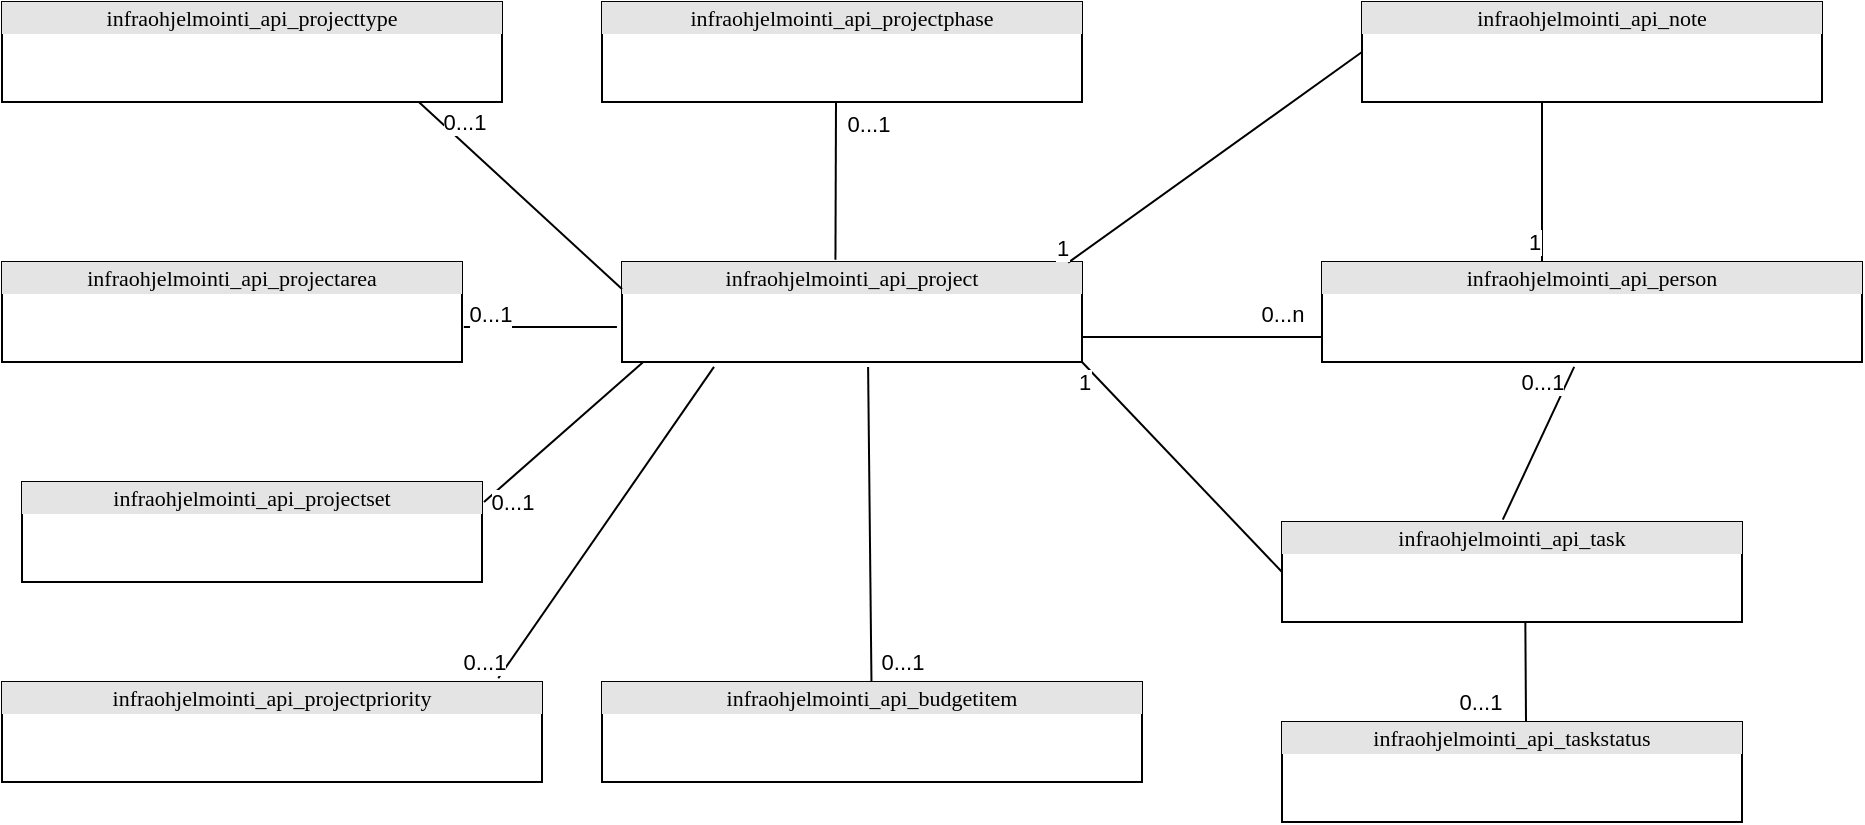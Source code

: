 <mxfile version="20.3.0" type="device"><diagram name="Page-1" id="2ca16b54-16f6-2749-3443-fa8db7711227"><mxGraphModel dx="1188" dy="739" grid="1" gridSize="10" guides="1" tooltips="1" connect="1" arrows="1" fold="1" page="1" pageScale="1" pageWidth="1100" pageHeight="850" background="none" math="0" shadow="0"><root><mxCell id="0"/><mxCell id="1" parent="0"/><mxCell id="2ed32ef02a7f4228-2" value="&lt;div style=&quot;box-sizing: border-box ; width: 100% ; background: #e4e4e4 ; padding: 2px&quot;&gt;&lt;p style=&quot;margin: 0px; font-variant-numeric: normal; font-variant-east-asian: normal; font-stretch: normal; font-size: 11px; line-height: normal; font-family: Menlo;&quot; class=&quot;p1&quot;&gt;&lt;span style=&quot;font-variant-ligatures: no-common-ligatures;&quot; class=&quot;s1&quot;&gt;infraohjelmointi_api_projecttype&lt;/span&gt;&lt;/p&gt;&lt;/div&gt;" style="verticalAlign=top;align=center;overflow=fill;html=1;rounded=0;shadow=0;comic=0;labelBackgroundColor=none;strokeWidth=1;fontFamily=Verdana;fontSize=12" parent="1" vertex="1"><mxGeometry x="150" y="150" width="250" height="50" as="geometry"/></mxCell><mxCell id="2ed32ef02a7f4228-7" value="&lt;div style=&quot;box-sizing: border-box; width: 100%; background: rgb(228, 228, 228); padding: 2px;&quot;&gt;&lt;p style=&quot;margin: 0px; font-variant-numeric: normal; font-variant-east-asian: normal; font-stretch: normal; font-size: 11px; line-height: normal; font-family: Menlo;&quot; class=&quot;p1&quot;&gt;&lt;span style=&quot;font-variant-ligatures: no-common-ligatures;&quot; class=&quot;s1&quot;&gt;infraohjelmointi_api_projectphase&lt;/span&gt;&lt;/p&gt;&lt;/div&gt;" style="verticalAlign=top;align=center;overflow=fill;html=1;rounded=0;shadow=0;comic=0;labelBackgroundColor=none;strokeWidth=1;fontFamily=Verdana;fontSize=12" parent="1" vertex="1"><mxGeometry x="450" y="150" width="240" height="50" as="geometry"/></mxCell><mxCell id="2ed32ef02a7f4228-8" value="&lt;div style=&quot;box-sizing: border-box ; width: 100% ; background: #e4e4e4 ; padding: 2px&quot;&gt;&lt;p style=&quot;margin: 0px; font-variant-numeric: normal; font-variant-east-asian: normal; font-stretch: normal; font-size: 11px; line-height: normal; font-family: Menlo;&quot; class=&quot;p1&quot;&gt;&lt;span style=&quot;font-variant-ligatures: no-common-ligatures;&quot; class=&quot;s1&quot;&gt;infraohjelmointi_api_project&lt;/span&gt;&lt;/p&gt;&lt;/div&gt;" style="verticalAlign=top;align=center;overflow=fill;html=1;rounded=0;shadow=0;comic=0;labelBackgroundColor=none;strokeWidth=1;fontFamily=Verdana;fontSize=12" parent="1" vertex="1"><mxGeometry x="460" y="280" width="230" height="50" as="geometry"/></mxCell><mxCell id="_2660J1wZu7ZdbiPP0D2-7" value="&lt;div style=&quot;box-sizing: border-box ; width: 100% ; background: #e4e4e4 ; padding: 2px&quot;&gt;&lt;p style=&quot;margin: 0px; font-variant-numeric: normal; font-variant-east-asian: normal; font-stretch: normal; font-size: 11px; line-height: normal; font-family: Menlo;&quot; class=&quot;p1&quot;&gt;&lt;span style=&quot;font-variant-ligatures: no-common-ligatures;&quot; class=&quot;s1&quot;&gt;infraohjelmointi_api_projectarea&lt;/span&gt;&lt;/p&gt;&lt;/div&gt;" style="verticalAlign=top;align=center;overflow=fill;html=1;rounded=0;shadow=0;comic=0;labelBackgroundColor=none;strokeWidth=1;fontFamily=Verdana;fontSize=12" vertex="1" parent="1"><mxGeometry x="150" y="280" width="230" height="50" as="geometry"/></mxCell><mxCell id="_2660J1wZu7ZdbiPP0D2-8" value="&lt;div style=&quot;box-sizing: border-box ; width: 100% ; background: #e4e4e4 ; padding: 2px&quot;&gt;&lt;p style=&quot;margin: 0px; font-variant-numeric: normal; font-variant-east-asian: normal; font-stretch: normal; font-size: 11px; line-height: normal; font-family: Menlo;&quot; class=&quot;p1&quot;&gt;&lt;span style=&quot;font-variant-ligatures: no-common-ligatures;&quot; class=&quot;s1&quot;&gt;infraohjelmointi_api_projectset&lt;/span&gt;&lt;/p&gt;&lt;/div&gt;" style="verticalAlign=top;align=center;overflow=fill;html=1;rounded=0;shadow=0;comic=0;labelBackgroundColor=none;strokeWidth=1;fontFamily=Verdana;fontSize=12" vertex="1" parent="1"><mxGeometry x="160" y="390" width="230" height="50" as="geometry"/></mxCell><mxCell id="_2660J1wZu7ZdbiPP0D2-9" value="&lt;div style=&quot;box-sizing: border-box ; width: 100% ; background: #e4e4e4 ; padding: 2px&quot;&gt;&lt;p style=&quot;margin: 0px; font-variant-numeric: normal; font-variant-east-asian: normal; font-stretch: normal; font-size: 11px; line-height: normal; font-family: Menlo;&quot; class=&quot;p1&quot;&gt;&lt;span style=&quot;font-variant-ligatures: no-common-ligatures;&quot; class=&quot;s1&quot;&gt;infraohjelmointi_api_task&lt;/span&gt;&lt;/p&gt;&lt;/div&gt;" style="verticalAlign=top;align=center;overflow=fill;html=1;rounded=0;shadow=0;comic=0;labelBackgroundColor=none;strokeWidth=1;fontFamily=Verdana;fontSize=12" vertex="1" parent="1"><mxGeometry x="790" y="410" width="230" height="50" as="geometry"/></mxCell><mxCell id="_2660J1wZu7ZdbiPP0D2-10" value="&lt;div style=&quot;box-sizing: border-box ; width: 100% ; background: #e4e4e4 ; padding: 2px&quot;&gt;&lt;p style=&quot;margin: 0px; font-variant-numeric: normal; font-variant-east-asian: normal; font-stretch: normal; font-size: 11px; line-height: normal; font-family: Menlo;&quot; class=&quot;p1&quot;&gt;&lt;span style=&quot;font-variant-ligatures: no-common-ligatures;&quot; class=&quot;s1&quot;&gt;infraohjelmointi_api_taskstatus&lt;/span&gt;&lt;/p&gt;&lt;/div&gt;" style="verticalAlign=top;align=center;overflow=fill;html=1;rounded=0;shadow=0;comic=0;labelBackgroundColor=none;strokeWidth=1;fontFamily=Verdana;fontSize=12" vertex="1" parent="1"><mxGeometry x="790" y="510" width="230" height="50" as="geometry"/></mxCell><mxCell id="_2660J1wZu7ZdbiPP0D2-11" value="&lt;div style=&quot;box-sizing: border-box ; width: 100% ; background: #e4e4e4 ; padding: 2px&quot;&gt;&lt;p style=&quot;margin: 0px; font-variant-numeric: normal; font-variant-east-asian: normal; font-stretch: normal; font-size: 11px; line-height: normal; font-family: Menlo;&quot; class=&quot;p1&quot;&gt;&lt;span style=&quot;font-variant-ligatures: no-common-ligatures;&quot; class=&quot;s1&quot;&gt;infraohjelmointi_api_projectpriority&lt;/span&gt;&lt;/p&gt;&lt;/div&gt;" style="verticalAlign=top;align=center;overflow=fill;html=1;rounded=0;shadow=0;comic=0;labelBackgroundColor=none;strokeWidth=1;fontFamily=Verdana;fontSize=12" vertex="1" parent="1"><mxGeometry x="150" y="490" width="270" height="50" as="geometry"/></mxCell><mxCell id="_2660J1wZu7ZdbiPP0D2-12" value="&lt;div style=&quot;box-sizing: border-box ; width: 100% ; background: #e4e4e4 ; padding: 2px&quot;&gt;&lt;p style=&quot;margin: 0px; font-variant-numeric: normal; font-variant-east-asian: normal; font-stretch: normal; font-size: 11px; line-height: normal; font-family: Menlo;&quot; class=&quot;p1&quot;&gt;&lt;span style=&quot;font-variant-ligatures: no-common-ligatures;&quot; class=&quot;s1&quot;&gt;infraohjelmointi_api_person&lt;/span&gt;&lt;/p&gt;&lt;/div&gt;" style="verticalAlign=top;align=center;overflow=fill;html=1;rounded=0;shadow=0;comic=0;labelBackgroundColor=none;strokeWidth=1;fontFamily=Verdana;fontSize=12" vertex="1" parent="1"><mxGeometry x="810" y="280" width="270" height="50" as="geometry"/></mxCell><mxCell id="_2660J1wZu7ZdbiPP0D2-13" value="&lt;div style=&quot;box-sizing: border-box ; width: 100% ; background: #e4e4e4 ; padding: 2px&quot;&gt;&lt;p style=&quot;margin: 0px; font-variant-numeric: normal; font-variant-east-asian: normal; font-stretch: normal; font-size: 11px; line-height: normal; font-family: Menlo;&quot; class=&quot;p1&quot;&gt;&lt;span style=&quot;font-variant-ligatures: no-common-ligatures;&quot; class=&quot;s1&quot;&gt;infraohjelmointi_api_note&lt;/span&gt;&lt;/p&gt;&lt;/div&gt;" style="verticalAlign=top;align=center;overflow=fill;html=1;rounded=0;shadow=0;comic=0;labelBackgroundColor=none;strokeWidth=1;fontFamily=Verdana;fontSize=12" vertex="1" parent="1"><mxGeometry x="830" y="150" width="230" height="50" as="geometry"/></mxCell><mxCell id="_2660J1wZu7ZdbiPP0D2-14" value="&lt;div style=&quot;box-sizing: border-box ; width: 100% ; background: #e4e4e4 ; padding: 2px&quot;&gt;&lt;p style=&quot;margin: 0px; font-variant-numeric: normal; font-variant-east-asian: normal; font-stretch: normal; font-size: 11px; line-height: normal; font-family: Menlo;&quot; class=&quot;p1&quot;&gt;&lt;span style=&quot;font-variant-ligatures: no-common-ligatures;&quot; class=&quot;s1&quot;&gt;infraohjelmointi_api_budgetitem&lt;/span&gt;&lt;/p&gt;&lt;/div&gt;" style="verticalAlign=top;align=center;overflow=fill;html=1;rounded=0;shadow=0;comic=0;labelBackgroundColor=none;strokeWidth=1;fontFamily=Verdana;fontSize=12" vertex="1" parent="1"><mxGeometry x="450" y="490" width="270" height="50" as="geometry"/></mxCell><object label="" fghfghfg="" id="_2660J1wZu7ZdbiPP0D2-440"><mxCell style="endArrow=none;html=1;rounded=0;exitX=-0.011;exitY=0.649;exitDx=0;exitDy=0;exitPerimeter=0;entryX=1.004;entryY=0.649;entryDx=0;entryDy=0;entryPerimeter=0;" edge="1" parent="1" source="2ed32ef02a7f4228-8" target="_2660J1wZu7ZdbiPP0D2-7"><mxGeometry width="50" height="50" relative="1" as="geometry"><mxPoint x="630" y="300" as="sourcePoint"/><mxPoint x="780" y="240" as="targetPoint"/></mxGeometry></mxCell></object><mxCell id="_2660J1wZu7ZdbiPP0D2-441" value="0...1" style="edgeLabel;html=1;align=center;verticalAlign=middle;resizable=0;points=[];" vertex="1" connectable="0" parent="_2660J1wZu7ZdbiPP0D2-440"><mxGeometry x="0.311" relative="1" as="geometry"><mxPoint x="-14" y="-7" as="offset"/></mxGeometry></mxCell><object label="" fghfghfg="" id="_2660J1wZu7ZdbiPP0D2-443"><mxCell style="endArrow=none;html=1;rounded=0;exitX=-0.017;exitY=0.291;exitDx=0;exitDy=0;exitPerimeter=0;entryX=0.818;entryY=1.02;entryDx=0;entryDy=0;entryPerimeter=0;" edge="1" parent="1"><mxGeometry width="50" height="50" relative="1" as="geometry"><mxPoint x="460.0" y="293.55" as="sourcePoint"/><mxPoint x="358.41" y="200" as="targetPoint"/><Array as="points"/></mxGeometry></mxCell></object><mxCell id="_2660J1wZu7ZdbiPP0D2-444" value="0...1" style="edgeLabel;html=1;align=center;verticalAlign=middle;resizable=0;points=[];" vertex="1" connectable="0" parent="_2660J1wZu7ZdbiPP0D2-443"><mxGeometry x="0.311" relative="1" as="geometry"><mxPoint x="-13" y="-22" as="offset"/></mxGeometry></mxCell><object label="" fghfghfg="" id="_2660J1wZu7ZdbiPP0D2-445"><mxCell style="endArrow=none;html=1;rounded=0;exitX=0.045;exitY=1.006;exitDx=0;exitDy=0;exitPerimeter=0;" edge="1" parent="1" source="2ed32ef02a7f4228-8"><mxGeometry width="50" height="50" relative="1" as="geometry"><mxPoint x="467.47" y="322.45" as="sourcePoint"/><mxPoint x="391" y="400" as="targetPoint"/></mxGeometry></mxCell></object><mxCell id="_2660J1wZu7ZdbiPP0D2-446" value="0...1" style="edgeLabel;html=1;align=center;verticalAlign=middle;resizable=0;points=[];" vertex="1" connectable="0" parent="_2660J1wZu7ZdbiPP0D2-445"><mxGeometry x="0.311" relative="1" as="geometry"><mxPoint x="-14" y="24" as="offset"/></mxGeometry></mxCell><object label="" fghfghfg="" id="_2660J1wZu7ZdbiPP0D2-448"><mxCell style="endArrow=none;html=1;rounded=0;exitX=0.2;exitY=1.049;exitDx=0;exitDy=0;exitPerimeter=0;entryX=0.919;entryY=-0.037;entryDx=0;entryDy=0;entryPerimeter=0;" edge="1" parent="1" source="2ed32ef02a7f4228-8" target="_2660J1wZu7ZdbiPP0D2-11"><mxGeometry width="50" height="50" relative="1" as="geometry"><mxPoint x="480.35" y="340.3" as="sourcePoint"/><mxPoint x="401" y="410" as="targetPoint"/><Array as="points"/></mxGeometry></mxCell></object><mxCell id="_2660J1wZu7ZdbiPP0D2-449" value="0...1" style="edgeLabel;html=1;align=center;verticalAlign=middle;resizable=0;points=[];" vertex="1" connectable="0" parent="_2660J1wZu7ZdbiPP0D2-448"><mxGeometry x="0.311" relative="1" as="geometry"><mxPoint x="-45" y="45" as="offset"/></mxGeometry></mxCell><object label="" fghfghfg="" id="_2660J1wZu7ZdbiPP0D2-450"><mxCell style="endArrow=none;html=1;rounded=0;entryX=0;entryY=0.75;entryDx=0;entryDy=0;exitX=1;exitY=0.75;exitDx=0;exitDy=0;" edge="1" parent="1" source="2ed32ef02a7f4228-8" target="_2660J1wZu7ZdbiPP0D2-12"><mxGeometry width="50" height="50" relative="1" as="geometry"><mxPoint x="690" y="305" as="sourcePoint"/><mxPoint x="408.13" y="498.15" as="targetPoint"/><Array as="points"/></mxGeometry></mxCell></object><mxCell id="_2660J1wZu7ZdbiPP0D2-451" value="0...n" style="edgeLabel;html=1;align=center;verticalAlign=middle;resizable=0;points=[];" vertex="1" connectable="0" parent="_2660J1wZu7ZdbiPP0D2-450"><mxGeometry x="0.311" relative="1" as="geometry"><mxPoint x="21" y="-12" as="offset"/></mxGeometry></mxCell><object label="" fghfghfg="" id="_2660J1wZu7ZdbiPP0D2-452"><mxCell style="endArrow=none;html=1;rounded=0;exitX=0.535;exitY=1.049;exitDx=0;exitDy=0;exitPerimeter=0;" edge="1" parent="1" source="2ed32ef02a7f4228-8" target="_2660J1wZu7ZdbiPP0D2-14"><mxGeometry width="50" height="50" relative="1" as="geometry"><mxPoint x="516" y="342.45" as="sourcePoint"/><mxPoint x="408.13" y="498.15" as="targetPoint"/><Array as="points"/></mxGeometry></mxCell></object><mxCell id="_2660J1wZu7ZdbiPP0D2-453" value="0...1" style="edgeLabel;html=1;align=center;verticalAlign=middle;resizable=0;points=[];" vertex="1" connectable="0" parent="_2660J1wZu7ZdbiPP0D2-452"><mxGeometry x="0.311" relative="1" as="geometry"><mxPoint x="16" y="44" as="offset"/></mxGeometry></mxCell><object label="" fghfghfg="" id="_2660J1wZu7ZdbiPP0D2-454"><mxCell style="endArrow=none;html=1;rounded=0;exitX=0;exitY=0.5;exitDx=0;exitDy=0;entryX=1;entryY=1;entryDx=0;entryDy=0;" edge="1" parent="1" source="_2660J1wZu7ZdbiPP0D2-9" target="2ed32ef02a7f4228-8"><mxGeometry width="50" height="50" relative="1" as="geometry"><mxPoint x="653.77" y="342.45" as="sourcePoint"/><mxPoint x="770" y="435" as="targetPoint"/><Array as="points"/></mxGeometry></mxCell></object><mxCell id="_2660J1wZu7ZdbiPP0D2-455" value="1" style="edgeLabel;html=1;align=center;verticalAlign=middle;resizable=0;points=[];" vertex="1" connectable="0" parent="_2660J1wZu7ZdbiPP0D2-454"><mxGeometry x="0.311" relative="1" as="geometry"><mxPoint x="-34" y="-26" as="offset"/></mxGeometry></mxCell><object label="" fghfghfg="" id="_2660J1wZu7ZdbiPP0D2-457"><mxCell style="endArrow=none;html=1;rounded=0;exitX=0.48;exitY=-0.023;exitDx=0;exitDy=0;entryX=0.467;entryY=1.049;entryDx=0;entryDy=0;entryPerimeter=0;exitPerimeter=0;" edge="1" parent="1" source="_2660J1wZu7ZdbiPP0D2-9" target="_2660J1wZu7ZdbiPP0D2-12"><mxGeometry width="50" height="50" relative="1" as="geometry"><mxPoint x="653.77" y="342.45" as="sourcePoint"/><mxPoint x="770" y="435" as="targetPoint"/><Array as="points"/></mxGeometry></mxCell></object><mxCell id="_2660J1wZu7ZdbiPP0D2-458" value="0...1" style="edgeLabel;html=1;align=center;verticalAlign=middle;resizable=0;points=[];" vertex="1" connectable="0" parent="_2660J1wZu7ZdbiPP0D2-457"><mxGeometry x="0.311" relative="1" as="geometry"><mxPoint x="-4" y="-19" as="offset"/></mxGeometry></mxCell><object label="" fghfghfg="" id="_2660J1wZu7ZdbiPP0D2-459"><mxCell style="endArrow=none;html=1;rounded=0;exitX=0.529;exitY=1.006;exitDx=0;exitDy=0;exitPerimeter=0;" edge="1" parent="1" source="_2660J1wZu7ZdbiPP0D2-9"><mxGeometry width="50" height="50" relative="1" as="geometry"><mxPoint x="800" y="457.5" as="sourcePoint"/><mxPoint x="912" y="510" as="targetPoint"/><Array as="points"/></mxGeometry></mxCell></object><mxCell id="_2660J1wZu7ZdbiPP0D2-460" value="0...1" style="edgeLabel;html=1;align=center;verticalAlign=middle;resizable=0;points=[];" vertex="1" connectable="0" parent="_2660J1wZu7ZdbiPP0D2-459"><mxGeometry x="0.311" relative="1" as="geometry"><mxPoint x="-23" y="7" as="offset"/></mxGeometry></mxCell><object label="" fghfghfg="" id="_2660J1wZu7ZdbiPP0D2-461"><mxCell style="endArrow=none;html=1;rounded=0;exitX=0.464;exitY=-0.023;exitDx=0;exitDy=0;exitPerimeter=0;" edge="1" parent="1" source="2ed32ef02a7f4228-8"><mxGeometry width="50" height="50" relative="1" as="geometry"><mxPoint x="700" y="315" as="sourcePoint"/><mxPoint x="567" y="200" as="targetPoint"/><Array as="points"/></mxGeometry></mxCell></object><mxCell id="_2660J1wZu7ZdbiPP0D2-462" value="0...1" style="edgeLabel;html=1;align=center;verticalAlign=middle;resizable=0;points=[];" vertex="1" connectable="0" parent="_2660J1wZu7ZdbiPP0D2-461"><mxGeometry x="0.311" relative="1" as="geometry"><mxPoint x="16" y="-17" as="offset"/></mxGeometry></mxCell><object label="" fghfghfg="" id="_2660J1wZu7ZdbiPP0D2-463"><mxCell style="endArrow=none;html=1;rounded=0;exitX=0;exitY=0.5;exitDx=0;exitDy=0;entryX=0.97;entryY=0.006;entryDx=0;entryDy=0;entryPerimeter=0;" edge="1" parent="1" source="_2660J1wZu7ZdbiPP0D2-13" target="2ed32ef02a7f4228-8"><mxGeometry width="50" height="50" relative="1" as="geometry"><mxPoint x="800" y="445" as="sourcePoint"/><mxPoint x="700" y="340" as="targetPoint"/><Array as="points"/></mxGeometry></mxCell></object><mxCell id="_2660J1wZu7ZdbiPP0D2-464" value="1" style="edgeLabel;html=1;align=center;verticalAlign=middle;resizable=0;points=[];" vertex="1" connectable="0" parent="_2660J1wZu7ZdbiPP0D2-463"><mxGeometry x="0.311" relative="1" as="geometry"><mxPoint x="-54" y="29" as="offset"/></mxGeometry></mxCell><object label="" fghfghfg="" id="_2660J1wZu7ZdbiPP0D2-465"><mxCell style="endArrow=none;html=1;rounded=0;" edge="1" parent="1"><mxGeometry width="50" height="50" relative="1" as="geometry"><mxPoint x="920" y="200" as="sourcePoint"/><mxPoint x="920" y="280" as="targetPoint"/><Array as="points"/></mxGeometry></mxCell></object><mxCell id="_2660J1wZu7ZdbiPP0D2-466" value="1" style="edgeLabel;html=1;align=center;verticalAlign=middle;resizable=0;points=[];" vertex="1" connectable="0" parent="_2660J1wZu7ZdbiPP0D2-465"><mxGeometry x="0.311" relative="1" as="geometry"><mxPoint x="-4" y="17" as="offset"/></mxGeometry></mxCell></root></mxGraphModel></diagram></mxfile>